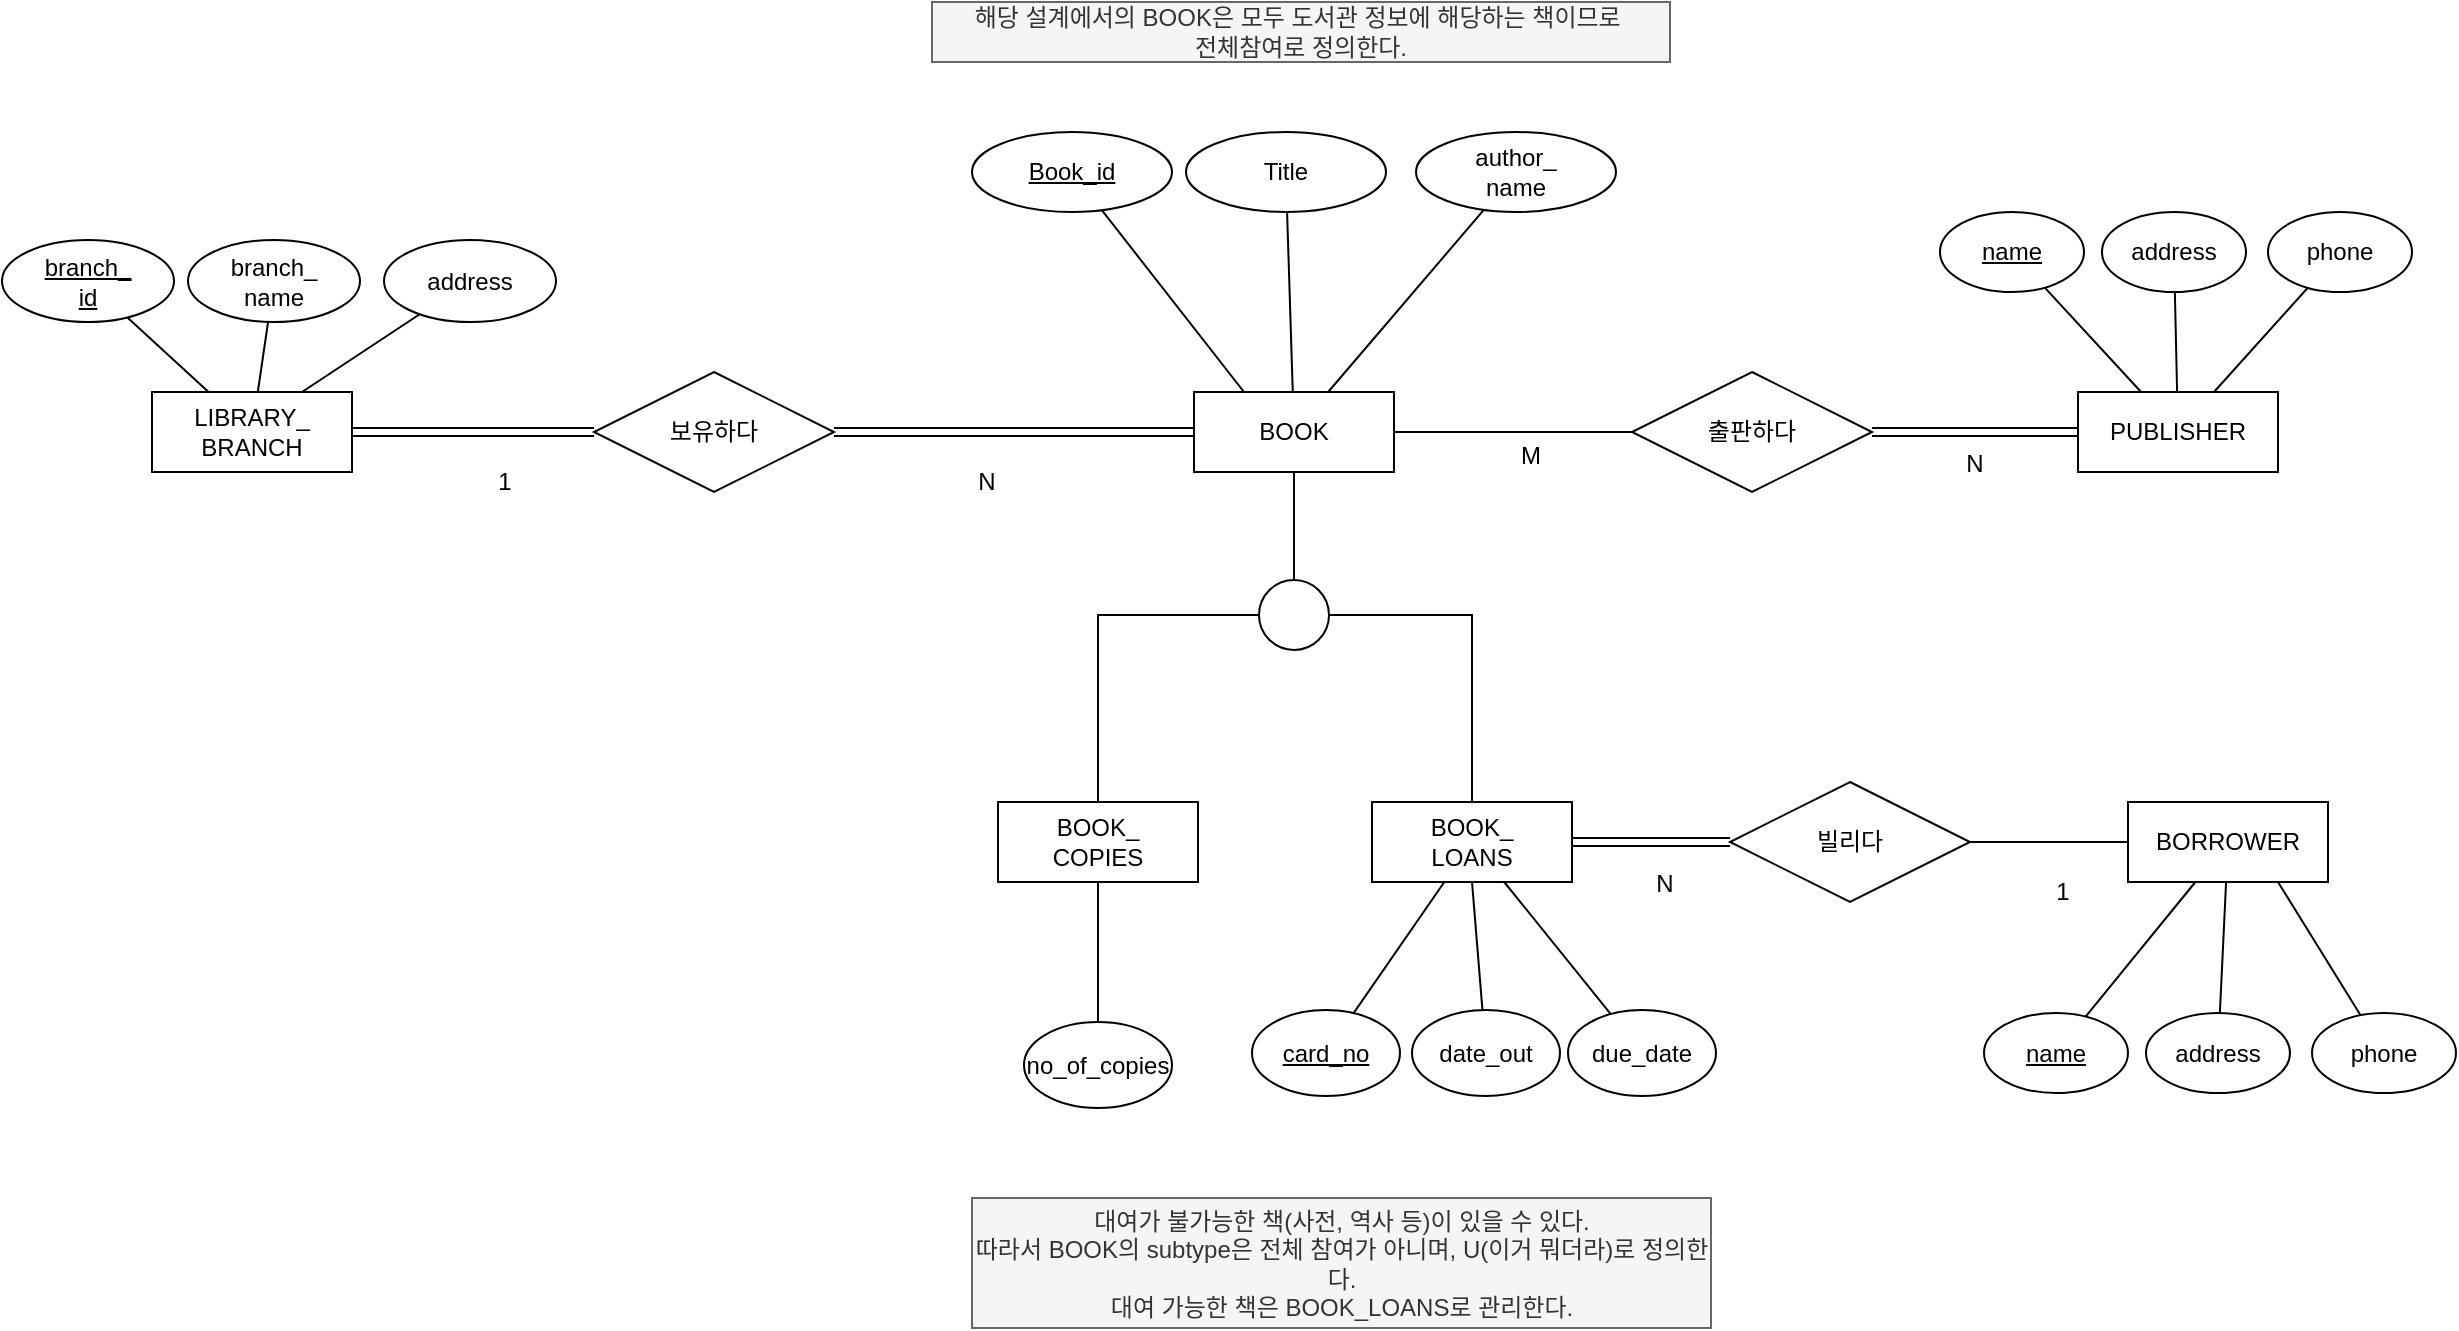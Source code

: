 <mxfile version="24.4.2" type="github">
  <diagram name="페이지-1" id="fh1qdikulwQxw29R_lR1">
    <mxGraphModel dx="1615" dy="1140" grid="0" gridSize="10" guides="1" tooltips="1" connect="1" arrows="1" fold="1" page="1" pageScale="1" pageWidth="1600" pageHeight="900" math="0" shadow="0">
      <root>
        <mxCell id="0" />
        <mxCell id="1" parent="0" />
        <mxCell id="qKr7elNxfZ92_BYXAV81-46" style="rounded=0;orthogonalLoop=1;jettySize=auto;html=1;endArrow=none;endFill=0;" edge="1" parent="1" source="qKr7elNxfZ92_BYXAV81-1" target="qKr7elNxfZ92_BYXAV81-44">
          <mxGeometry relative="1" as="geometry" />
        </mxCell>
        <mxCell id="qKr7elNxfZ92_BYXAV81-1" value="BOOK" style="whiteSpace=wrap;html=1;align=center;" vertex="1" parent="1">
          <mxGeometry x="699" y="314" width="100" height="40" as="geometry" />
        </mxCell>
        <mxCell id="qKr7elNxfZ92_BYXAV81-3" value="BOOK_&lt;div&gt;COPIES&lt;/div&gt;" style="whiteSpace=wrap;html=1;align=center;" vertex="1" parent="1">
          <mxGeometry x="601" y="519" width="100" height="40" as="geometry" />
        </mxCell>
        <mxCell id="qKr7elNxfZ92_BYXAV81-50" style="edgeStyle=orthogonalEdgeStyle;rounded=0;orthogonalLoop=1;jettySize=auto;html=1;entryX=0;entryY=0.5;entryDx=0;entryDy=0;endArrow=none;endFill=0;shape=link;" edge="1" parent="1" source="qKr7elNxfZ92_BYXAV81-5" target="qKr7elNxfZ92_BYXAV81-43">
          <mxGeometry relative="1" as="geometry" />
        </mxCell>
        <mxCell id="qKr7elNxfZ92_BYXAV81-52" value="" style="rounded=0;orthogonalLoop=1;jettySize=auto;html=1;endArrow=none;endFill=0;" edge="1" parent="1" source="qKr7elNxfZ92_BYXAV81-5" target="qKr7elNxfZ92_BYXAV81-41">
          <mxGeometry relative="1" as="geometry" />
        </mxCell>
        <mxCell id="qKr7elNxfZ92_BYXAV81-5" value="BOOK_&lt;div&gt;LOANS&lt;/div&gt;" style="whiteSpace=wrap;html=1;align=center;" vertex="1" parent="1">
          <mxGeometry x="788" y="519" width="100" height="40" as="geometry" />
        </mxCell>
        <mxCell id="qKr7elNxfZ92_BYXAV81-6" value="&lt;u&gt;Book_id&lt;/u&gt;" style="ellipse;whiteSpace=wrap;html=1;align=center;" vertex="1" parent="1">
          <mxGeometry x="588" y="184" width="100" height="40" as="geometry" />
        </mxCell>
        <mxCell id="qKr7elNxfZ92_BYXAV81-12" style="rounded=0;orthogonalLoop=1;jettySize=auto;html=1;endArrow=none;endFill=0;" edge="1" parent="1" source="qKr7elNxfZ92_BYXAV81-7" target="qKr7elNxfZ92_BYXAV81-1">
          <mxGeometry relative="1" as="geometry" />
        </mxCell>
        <mxCell id="qKr7elNxfZ92_BYXAV81-7" value="Title" style="ellipse;whiteSpace=wrap;html=1;align=center;" vertex="1" parent="1">
          <mxGeometry x="695" y="184" width="100" height="40" as="geometry" />
        </mxCell>
        <mxCell id="qKr7elNxfZ92_BYXAV81-10" style="rounded=0;orthogonalLoop=1;jettySize=auto;html=1;endArrow=none;endFill=0;entryX=0.25;entryY=0;entryDx=0;entryDy=0;" edge="1" parent="1" source="qKr7elNxfZ92_BYXAV81-6" target="qKr7elNxfZ92_BYXAV81-1">
          <mxGeometry relative="1" as="geometry">
            <mxPoint x="1183" y="-25" as="targetPoint" />
          </mxGeometry>
        </mxCell>
        <mxCell id="qKr7elNxfZ92_BYXAV81-24" value="" style="rounded=0;orthogonalLoop=1;jettySize=auto;html=1;endArrow=none;endFill=0;shape=link;" edge="1" parent="1" source="qKr7elNxfZ92_BYXAV81-15" target="qKr7elNxfZ92_BYXAV81-23">
          <mxGeometry relative="1" as="geometry" />
        </mxCell>
        <mxCell id="qKr7elNxfZ92_BYXAV81-15" value="LIBRARY_&lt;div&gt;BRANCH&lt;/div&gt;" style="whiteSpace=wrap;html=1;align=center;" vertex="1" parent="1">
          <mxGeometry x="178" y="314" width="100" height="40" as="geometry" />
        </mxCell>
        <mxCell id="qKr7elNxfZ92_BYXAV81-20" value="" style="rounded=0;orthogonalLoop=1;jettySize=auto;html=1;endArrow=none;endFill=0;" edge="1" parent="1" source="qKr7elNxfZ92_BYXAV81-16" target="qKr7elNxfZ92_BYXAV81-15">
          <mxGeometry relative="1" as="geometry" />
        </mxCell>
        <mxCell id="qKr7elNxfZ92_BYXAV81-16" value="&lt;u&gt;branch_&lt;/u&gt;&lt;div&gt;&lt;u&gt;id&lt;/u&gt;&lt;/div&gt;" style="ellipse;whiteSpace=wrap;html=1;align=center;" vertex="1" parent="1">
          <mxGeometry x="103" y="238" width="86" height="41" as="geometry" />
        </mxCell>
        <mxCell id="qKr7elNxfZ92_BYXAV81-21" value="" style="rounded=0;orthogonalLoop=1;jettySize=auto;html=1;endArrow=none;endFill=0;" edge="1" parent="1" source="qKr7elNxfZ92_BYXAV81-18" target="qKr7elNxfZ92_BYXAV81-15">
          <mxGeometry relative="1" as="geometry" />
        </mxCell>
        <mxCell id="qKr7elNxfZ92_BYXAV81-18" value="branch_&lt;div&gt;name&lt;/div&gt;" style="ellipse;whiteSpace=wrap;html=1;align=center;" vertex="1" parent="1">
          <mxGeometry x="196" y="238" width="86" height="41" as="geometry" />
        </mxCell>
        <mxCell id="qKr7elNxfZ92_BYXAV81-22" style="rounded=0;orthogonalLoop=1;jettySize=auto;html=1;entryX=0.75;entryY=0;entryDx=0;entryDy=0;endArrow=none;endFill=0;" edge="1" parent="1" source="qKr7elNxfZ92_BYXAV81-19" target="qKr7elNxfZ92_BYXAV81-15">
          <mxGeometry relative="1" as="geometry" />
        </mxCell>
        <mxCell id="qKr7elNxfZ92_BYXAV81-19" value="address" style="ellipse;whiteSpace=wrap;html=1;align=center;" vertex="1" parent="1">
          <mxGeometry x="294" y="238" width="86" height="41" as="geometry" />
        </mxCell>
        <mxCell id="qKr7elNxfZ92_BYXAV81-40" style="rounded=0;orthogonalLoop=1;jettySize=auto;html=1;endArrow=none;endFill=0;shape=link;" edge="1" parent="1" source="qKr7elNxfZ92_BYXAV81-23" target="qKr7elNxfZ92_BYXAV81-1">
          <mxGeometry relative="1" as="geometry" />
        </mxCell>
        <mxCell id="qKr7elNxfZ92_BYXAV81-23" value="보유하다" style="shape=rhombus;perimeter=rhombusPerimeter;whiteSpace=wrap;html=1;align=center;" vertex="1" parent="1">
          <mxGeometry x="399" y="304" width="120" height="60" as="geometry" />
        </mxCell>
        <mxCell id="qKr7elNxfZ92_BYXAV81-29" value="" style="rounded=0;orthogonalLoop=1;jettySize=auto;html=1;endArrow=none;endFill=0;shape=link;" edge="1" parent="1" source="qKr7elNxfZ92_BYXAV81-27" target="qKr7elNxfZ92_BYXAV81-28">
          <mxGeometry relative="1" as="geometry" />
        </mxCell>
        <mxCell id="qKr7elNxfZ92_BYXAV81-27" value="PUBLISHER" style="whiteSpace=wrap;html=1;align=center;" vertex="1" parent="1">
          <mxGeometry x="1141" y="314" width="100" height="40" as="geometry" />
        </mxCell>
        <mxCell id="qKr7elNxfZ92_BYXAV81-30" value="" style="rounded=0;orthogonalLoop=1;jettySize=auto;html=1;endArrow=none;endFill=0;" edge="1" parent="1" source="qKr7elNxfZ92_BYXAV81-28" target="qKr7elNxfZ92_BYXAV81-1">
          <mxGeometry relative="1" as="geometry" />
        </mxCell>
        <mxCell id="qKr7elNxfZ92_BYXAV81-28" value="출판하다" style="shape=rhombus;perimeter=rhombusPerimeter;whiteSpace=wrap;html=1;align=center;" vertex="1" parent="1">
          <mxGeometry x="918" y="304" width="120" height="60" as="geometry" />
        </mxCell>
        <mxCell id="qKr7elNxfZ92_BYXAV81-32" style="rounded=0;orthogonalLoop=1;jettySize=auto;html=1;endArrow=none;endFill=0;" edge="1" parent="1" source="qKr7elNxfZ92_BYXAV81-31" target="qKr7elNxfZ92_BYXAV81-1">
          <mxGeometry relative="1" as="geometry" />
        </mxCell>
        <mxCell id="qKr7elNxfZ92_BYXAV81-31" value="author_&lt;div&gt;name&lt;/div&gt;" style="ellipse;whiteSpace=wrap;html=1;align=center;" vertex="1" parent="1">
          <mxGeometry x="810" y="184" width="100" height="40" as="geometry" />
        </mxCell>
        <mxCell id="qKr7elNxfZ92_BYXAV81-36" style="rounded=0;orthogonalLoop=1;jettySize=auto;html=1;endArrow=none;endFill=0;" edge="1" parent="1" source="qKr7elNxfZ92_BYXAV81-33" target="qKr7elNxfZ92_BYXAV81-27">
          <mxGeometry relative="1" as="geometry" />
        </mxCell>
        <mxCell id="qKr7elNxfZ92_BYXAV81-33" value="&lt;u&gt;name&lt;/u&gt;" style="ellipse;whiteSpace=wrap;html=1;align=center;" vertex="1" parent="1">
          <mxGeometry x="1072" y="224" width="72" height="40" as="geometry" />
        </mxCell>
        <mxCell id="qKr7elNxfZ92_BYXAV81-37" value="" style="rounded=0;orthogonalLoop=1;jettySize=auto;html=1;endArrow=none;endFill=0;" edge="1" parent="1" source="qKr7elNxfZ92_BYXAV81-34" target="qKr7elNxfZ92_BYXAV81-27">
          <mxGeometry relative="1" as="geometry" />
        </mxCell>
        <mxCell id="qKr7elNxfZ92_BYXAV81-34" value="address" style="ellipse;whiteSpace=wrap;html=1;align=center;" vertex="1" parent="1">
          <mxGeometry x="1153" y="224" width="72" height="40" as="geometry" />
        </mxCell>
        <mxCell id="qKr7elNxfZ92_BYXAV81-38" style="rounded=0;orthogonalLoop=1;jettySize=auto;html=1;endArrow=none;endFill=0;" edge="1" parent="1" source="qKr7elNxfZ92_BYXAV81-35" target="qKr7elNxfZ92_BYXAV81-27">
          <mxGeometry relative="1" as="geometry" />
        </mxCell>
        <mxCell id="qKr7elNxfZ92_BYXAV81-35" value="phone" style="ellipse;whiteSpace=wrap;html=1;align=center;" vertex="1" parent="1">
          <mxGeometry x="1236" y="224" width="72" height="40" as="geometry" />
        </mxCell>
        <mxCell id="qKr7elNxfZ92_BYXAV81-41" value="&lt;u&gt;card_no&lt;/u&gt;" style="ellipse;whiteSpace=wrap;html=1;align=center;" vertex="1" parent="1">
          <mxGeometry x="728" y="623" width="74" height="43" as="geometry" />
        </mxCell>
        <mxCell id="qKr7elNxfZ92_BYXAV81-51" style="edgeStyle=orthogonalEdgeStyle;rounded=0;orthogonalLoop=1;jettySize=auto;html=1;endArrow=none;endFill=0;" edge="1" parent="1" source="qKr7elNxfZ92_BYXAV81-43" target="qKr7elNxfZ92_BYXAV81-49">
          <mxGeometry relative="1" as="geometry" />
        </mxCell>
        <mxCell id="qKr7elNxfZ92_BYXAV81-43" value="빌리다" style="shape=rhombus;perimeter=rhombusPerimeter;whiteSpace=wrap;html=1;align=center;" vertex="1" parent="1">
          <mxGeometry x="967" y="509" width="120" height="60" as="geometry" />
        </mxCell>
        <mxCell id="qKr7elNxfZ92_BYXAV81-47" style="edgeStyle=orthogonalEdgeStyle;rounded=0;orthogonalLoop=1;jettySize=auto;html=1;endArrow=none;endFill=0;" edge="1" parent="1" source="qKr7elNxfZ92_BYXAV81-44" target="qKr7elNxfZ92_BYXAV81-3">
          <mxGeometry relative="1" as="geometry" />
        </mxCell>
        <mxCell id="qKr7elNxfZ92_BYXAV81-48" style="edgeStyle=orthogonalEdgeStyle;rounded=0;orthogonalLoop=1;jettySize=auto;html=1;endArrow=none;endFill=0;" edge="1" parent="1" source="qKr7elNxfZ92_BYXAV81-44" target="qKr7elNxfZ92_BYXAV81-5">
          <mxGeometry relative="1" as="geometry" />
        </mxCell>
        <mxCell id="qKr7elNxfZ92_BYXAV81-44" value="" style="ellipse;whiteSpace=wrap;html=1;aspect=fixed;" vertex="1" parent="1">
          <mxGeometry x="731.5" y="408" width="35" height="35" as="geometry" />
        </mxCell>
        <mxCell id="qKr7elNxfZ92_BYXAV81-49" value="BORROWER" style="whiteSpace=wrap;html=1;align=center;" vertex="1" parent="1">
          <mxGeometry x="1166" y="519" width="100" height="40" as="geometry" />
        </mxCell>
        <mxCell id="qKr7elNxfZ92_BYXAV81-57" style="rounded=0;orthogonalLoop=1;jettySize=auto;html=1;entryX=0.5;entryY=1;entryDx=0;entryDy=0;endArrow=none;endFill=0;" edge="1" parent="1" source="qKr7elNxfZ92_BYXAV81-55" target="qKr7elNxfZ92_BYXAV81-5">
          <mxGeometry relative="1" as="geometry" />
        </mxCell>
        <mxCell id="qKr7elNxfZ92_BYXAV81-55" value="date_out" style="ellipse;whiteSpace=wrap;html=1;align=center;" vertex="1" parent="1">
          <mxGeometry x="808" y="623" width="74" height="43" as="geometry" />
        </mxCell>
        <mxCell id="qKr7elNxfZ92_BYXAV81-58" style="rounded=0;orthogonalLoop=1;jettySize=auto;html=1;endArrow=none;endFill=0;" edge="1" parent="1" source="qKr7elNxfZ92_BYXAV81-56" target="qKr7elNxfZ92_BYXAV81-5">
          <mxGeometry relative="1" as="geometry" />
        </mxCell>
        <mxCell id="qKr7elNxfZ92_BYXAV81-56" value="due_date" style="ellipse;whiteSpace=wrap;html=1;align=center;" vertex="1" parent="1">
          <mxGeometry x="886" y="623" width="74" height="43" as="geometry" />
        </mxCell>
        <mxCell id="qKr7elNxfZ92_BYXAV81-60" style="rounded=0;orthogonalLoop=1;jettySize=auto;html=1;endArrow=none;endFill=0;" edge="1" parent="1" source="qKr7elNxfZ92_BYXAV81-59" target="qKr7elNxfZ92_BYXAV81-3">
          <mxGeometry relative="1" as="geometry" />
        </mxCell>
        <mxCell id="qKr7elNxfZ92_BYXAV81-59" value="no_of_copies" style="ellipse;whiteSpace=wrap;html=1;align=center;" vertex="1" parent="1">
          <mxGeometry x="614" y="629" width="74" height="43" as="geometry" />
        </mxCell>
        <mxCell id="qKr7elNxfZ92_BYXAV81-64" style="rounded=0;orthogonalLoop=1;jettySize=auto;html=1;endArrow=none;endFill=0;" edge="1" parent="1" source="qKr7elNxfZ92_BYXAV81-61" target="qKr7elNxfZ92_BYXAV81-49">
          <mxGeometry relative="1" as="geometry" />
        </mxCell>
        <mxCell id="qKr7elNxfZ92_BYXAV81-61" value="&lt;u&gt;name&lt;/u&gt;" style="ellipse;whiteSpace=wrap;html=1;align=center;" vertex="1" parent="1">
          <mxGeometry x="1094" y="624.5" width="72" height="40" as="geometry" />
        </mxCell>
        <mxCell id="qKr7elNxfZ92_BYXAV81-65" style="rounded=0;orthogonalLoop=1;jettySize=auto;html=1;endArrow=none;endFill=0;" edge="1" parent="1" source="qKr7elNxfZ92_BYXAV81-62" target="qKr7elNxfZ92_BYXAV81-49">
          <mxGeometry relative="1" as="geometry" />
        </mxCell>
        <mxCell id="qKr7elNxfZ92_BYXAV81-62" value="address" style="ellipse;whiteSpace=wrap;html=1;align=center;" vertex="1" parent="1">
          <mxGeometry x="1175" y="624.5" width="72" height="40" as="geometry" />
        </mxCell>
        <mxCell id="qKr7elNxfZ92_BYXAV81-66" style="rounded=0;orthogonalLoop=1;jettySize=auto;html=1;entryX=0.75;entryY=1;entryDx=0;entryDy=0;endArrow=none;endFill=0;" edge="1" parent="1" source="qKr7elNxfZ92_BYXAV81-63" target="qKr7elNxfZ92_BYXAV81-49">
          <mxGeometry relative="1" as="geometry" />
        </mxCell>
        <mxCell id="qKr7elNxfZ92_BYXAV81-63" value="phone" style="ellipse;whiteSpace=wrap;html=1;align=center;" vertex="1" parent="1">
          <mxGeometry x="1258" y="624.5" width="72" height="40" as="geometry" />
        </mxCell>
        <mxCell id="qKr7elNxfZ92_BYXAV81-67" value="해당 설계에서의 BOOK은 모두 도서관 정보에 해당하는 책이므로&amp;nbsp;&lt;div&gt;전체참여로 정의한다.&lt;/div&gt;" style="text;html=1;align=center;verticalAlign=middle;whiteSpace=wrap;rounded=0;fillColor=#f5f5f5;fontColor=#333333;strokeColor=#666666;" vertex="1" parent="1">
          <mxGeometry x="568" y="119" width="369" height="30" as="geometry" />
        </mxCell>
        <mxCell id="qKr7elNxfZ92_BYXAV81-68" value="대여가 불가능한 책(사전, 역사 등)이 있을 수 있다.&lt;div&gt;따라서 BOOK의 subtype은 전체 참여가 아니며,&amp;nbsp;&lt;span style=&quot;background-color: initial;&quot;&gt;U(이거 뭐더라)로 정의한다.&lt;/span&gt;&lt;/div&gt;&lt;div&gt;대여 가능한 책은 BOOK_LOANS로 관리한다.&lt;/div&gt;" style="text;html=1;align=center;verticalAlign=middle;whiteSpace=wrap;rounded=0;fillColor=#f5f5f5;fontColor=#333333;strokeColor=#666666;" vertex="1" parent="1">
          <mxGeometry x="588" y="717" width="369.5" height="65" as="geometry" />
        </mxCell>
        <mxCell id="qKr7elNxfZ92_BYXAV81-69" value="N" style="text;html=1;align=center;verticalAlign=middle;resizable=0;points=[];autosize=1;strokeColor=none;fillColor=none;" vertex="1" parent="1">
          <mxGeometry x="920" y="547" width="27" height="26" as="geometry" />
        </mxCell>
        <mxCell id="qKr7elNxfZ92_BYXAV81-70" value="1" style="text;html=1;align=center;verticalAlign=middle;resizable=0;points=[];autosize=1;strokeColor=none;fillColor=none;" vertex="1" parent="1">
          <mxGeometry x="1120" y="551" width="25" height="26" as="geometry" />
        </mxCell>
        <mxCell id="qKr7elNxfZ92_BYXAV81-71" value="N" style="text;html=1;align=center;verticalAlign=middle;resizable=0;points=[];autosize=1;strokeColor=none;fillColor=none;" vertex="1" parent="1">
          <mxGeometry x="1075" y="337" width="27" height="26" as="geometry" />
        </mxCell>
        <mxCell id="qKr7elNxfZ92_BYXAV81-72" value="M" style="text;html=1;align=center;verticalAlign=middle;resizable=0;points=[];autosize=1;strokeColor=none;fillColor=none;" vertex="1" parent="1">
          <mxGeometry x="853" y="333" width="28" height="26" as="geometry" />
        </mxCell>
        <mxCell id="qKr7elNxfZ92_BYXAV81-73" value="N" style="text;html=1;align=center;verticalAlign=middle;resizable=0;points=[];autosize=1;strokeColor=none;fillColor=none;" vertex="1" parent="1">
          <mxGeometry x="581" y="346" width="27" height="26" as="geometry" />
        </mxCell>
        <mxCell id="qKr7elNxfZ92_BYXAV81-74" value="1" style="text;html=1;align=center;verticalAlign=middle;resizable=0;points=[];autosize=1;strokeColor=none;fillColor=none;" vertex="1" parent="1">
          <mxGeometry x="341" y="346" width="25" height="26" as="geometry" />
        </mxCell>
      </root>
    </mxGraphModel>
  </diagram>
</mxfile>
